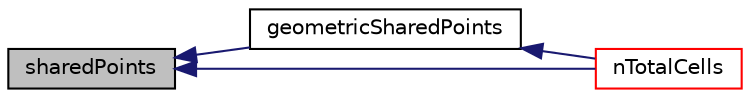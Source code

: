 digraph "sharedPoints"
{
  bgcolor="transparent";
  edge [fontname="Helvetica",fontsize="10",labelfontname="Helvetica",labelfontsize="10"];
  node [fontname="Helvetica",fontsize="10",shape=record];
  rankdir="LR";
  Node1429 [label="sharedPoints",height=0.2,width=0.4,color="black", fillcolor="grey75", style="filled", fontcolor="black"];
  Node1429 -> Node1430 [dir="back",color="midnightblue",fontsize="10",style="solid",fontname="Helvetica"];
  Node1430 [label="geometricSharedPoints",height=0.2,width=0.4,color="black",URL="$a28485.html#a409137bf10693cd921aed0a5a75fed10",tooltip="Like sharedPoints but keeps cyclic points separate. "];
  Node1430 -> Node1431 [dir="back",color="midnightblue",fontsize="10",style="solid",fontname="Helvetica"];
  Node1431 [label="nTotalCells",height=0.2,width=0.4,color="red",URL="$a28485.html#af5f312e4d0bc5cbcc088e7c247d3a97a",tooltip="Return total number of cells in decomposed mesh. "];
  Node1429 -> Node1431 [dir="back",color="midnightblue",fontsize="10",style="solid",fontname="Helvetica"];
}
